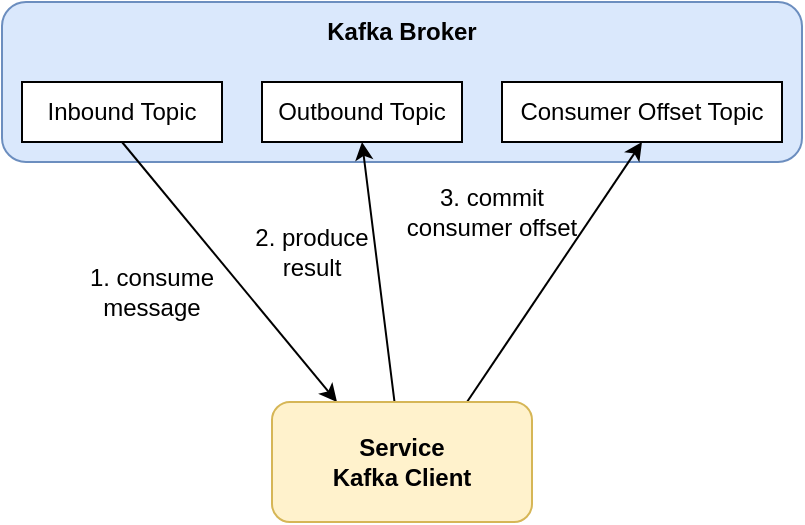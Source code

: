 <mxfile version="23.0.1" type="github">
  <diagram name="페이지-1" id="CwAUzYBDm4NGoXd9SNC2">
    <mxGraphModel dx="524" dy="997" grid="1" gridSize="10" guides="1" tooltips="1" connect="1" arrows="1" fold="1" page="1" pageScale="1" pageWidth="1169" pageHeight="827" math="0" shadow="0">
      <root>
        <mxCell id="0" />
        <mxCell id="1" parent="0" />
        <mxCell id="EZ0PoP8Amor2atPTo2D8-1" value="" style="rounded=1;whiteSpace=wrap;html=1;fillColor=#dae8fc;strokeColor=#6c8ebf;" vertex="1" parent="1">
          <mxGeometry x="80" y="160" width="400" height="80" as="geometry" />
        </mxCell>
        <mxCell id="EZ0PoP8Amor2atPTo2D8-2" value="&lt;b&gt;Kafka Broker&lt;/b&gt;" style="text;html=1;strokeColor=none;fillColor=none;align=center;verticalAlign=middle;whiteSpace=wrap;rounded=0;" vertex="1" parent="1">
          <mxGeometry x="240" y="160" width="80" height="30" as="geometry" />
        </mxCell>
        <mxCell id="EZ0PoP8Amor2atPTo2D8-8" style="rounded=0;orthogonalLoop=1;jettySize=auto;html=1;exitX=0.5;exitY=1;exitDx=0;exitDy=0;entryX=0.25;entryY=0;entryDx=0;entryDy=0;" edge="1" parent="1" source="EZ0PoP8Amor2atPTo2D8-3" target="EZ0PoP8Amor2atPTo2D8-6">
          <mxGeometry relative="1" as="geometry" />
        </mxCell>
        <mxCell id="EZ0PoP8Amor2atPTo2D8-3" value="Inbound Topic" style="rounded=0;whiteSpace=wrap;html=1;" vertex="1" parent="1">
          <mxGeometry x="90" y="200" width="100" height="30" as="geometry" />
        </mxCell>
        <mxCell id="EZ0PoP8Amor2atPTo2D8-4" value="Outbound Topic" style="rounded=0;whiteSpace=wrap;html=1;" vertex="1" parent="1">
          <mxGeometry x="210" y="200" width="100" height="30" as="geometry" />
        </mxCell>
        <mxCell id="EZ0PoP8Amor2atPTo2D8-5" value="Consumer Offset Topic" style="rounded=0;whiteSpace=wrap;html=1;" vertex="1" parent="1">
          <mxGeometry x="330" y="200" width="140" height="30" as="geometry" />
        </mxCell>
        <mxCell id="EZ0PoP8Amor2atPTo2D8-9" style="rounded=0;orthogonalLoop=1;jettySize=auto;html=1;entryX=0.5;entryY=1;entryDx=0;entryDy=0;" edge="1" parent="1" source="EZ0PoP8Amor2atPTo2D8-6" target="EZ0PoP8Amor2atPTo2D8-4">
          <mxGeometry relative="1" as="geometry" />
        </mxCell>
        <mxCell id="EZ0PoP8Amor2atPTo2D8-10" style="rounded=0;orthogonalLoop=1;jettySize=auto;html=1;exitX=0.75;exitY=0;exitDx=0;exitDy=0;entryX=0.5;entryY=1;entryDx=0;entryDy=0;" edge="1" parent="1" source="EZ0PoP8Amor2atPTo2D8-6" target="EZ0PoP8Amor2atPTo2D8-5">
          <mxGeometry relative="1" as="geometry" />
        </mxCell>
        <mxCell id="EZ0PoP8Amor2atPTo2D8-6" value="&lt;b&gt;Service&lt;br&gt;Kafka Client&lt;/b&gt;" style="rounded=1;whiteSpace=wrap;html=1;fillColor=#fff2cc;strokeColor=#d6b656;" vertex="1" parent="1">
          <mxGeometry x="215" y="360" width="130" height="60" as="geometry" />
        </mxCell>
        <mxCell id="EZ0PoP8Amor2atPTo2D8-11" value="1. consume&lt;br&gt;message" style="text;html=1;strokeColor=none;fillColor=none;align=center;verticalAlign=middle;whiteSpace=wrap;rounded=0;" vertex="1" parent="1">
          <mxGeometry x="120" y="290" width="70" height="30" as="geometry" />
        </mxCell>
        <mxCell id="EZ0PoP8Amor2atPTo2D8-12" value="2. produce result" style="text;html=1;strokeColor=none;fillColor=none;align=center;verticalAlign=middle;whiteSpace=wrap;rounded=0;" vertex="1" parent="1">
          <mxGeometry x="200" y="270" width="70" height="30" as="geometry" />
        </mxCell>
        <mxCell id="EZ0PoP8Amor2atPTo2D8-13" value="3. commit consumer offset" style="text;html=1;strokeColor=none;fillColor=none;align=center;verticalAlign=middle;whiteSpace=wrap;rounded=0;" vertex="1" parent="1">
          <mxGeometry x="280" y="250" width="90" height="30" as="geometry" />
        </mxCell>
      </root>
    </mxGraphModel>
  </diagram>
</mxfile>
